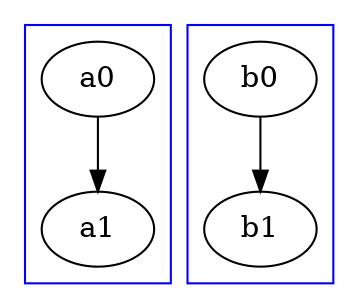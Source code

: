 digraph G {
	subgraph Cluster_0 {
		a0 -> a1;
		color=blue;
	}

	subgraph Cluster_1 {
		b0 -> b1;
		color=blue;
	}
}
